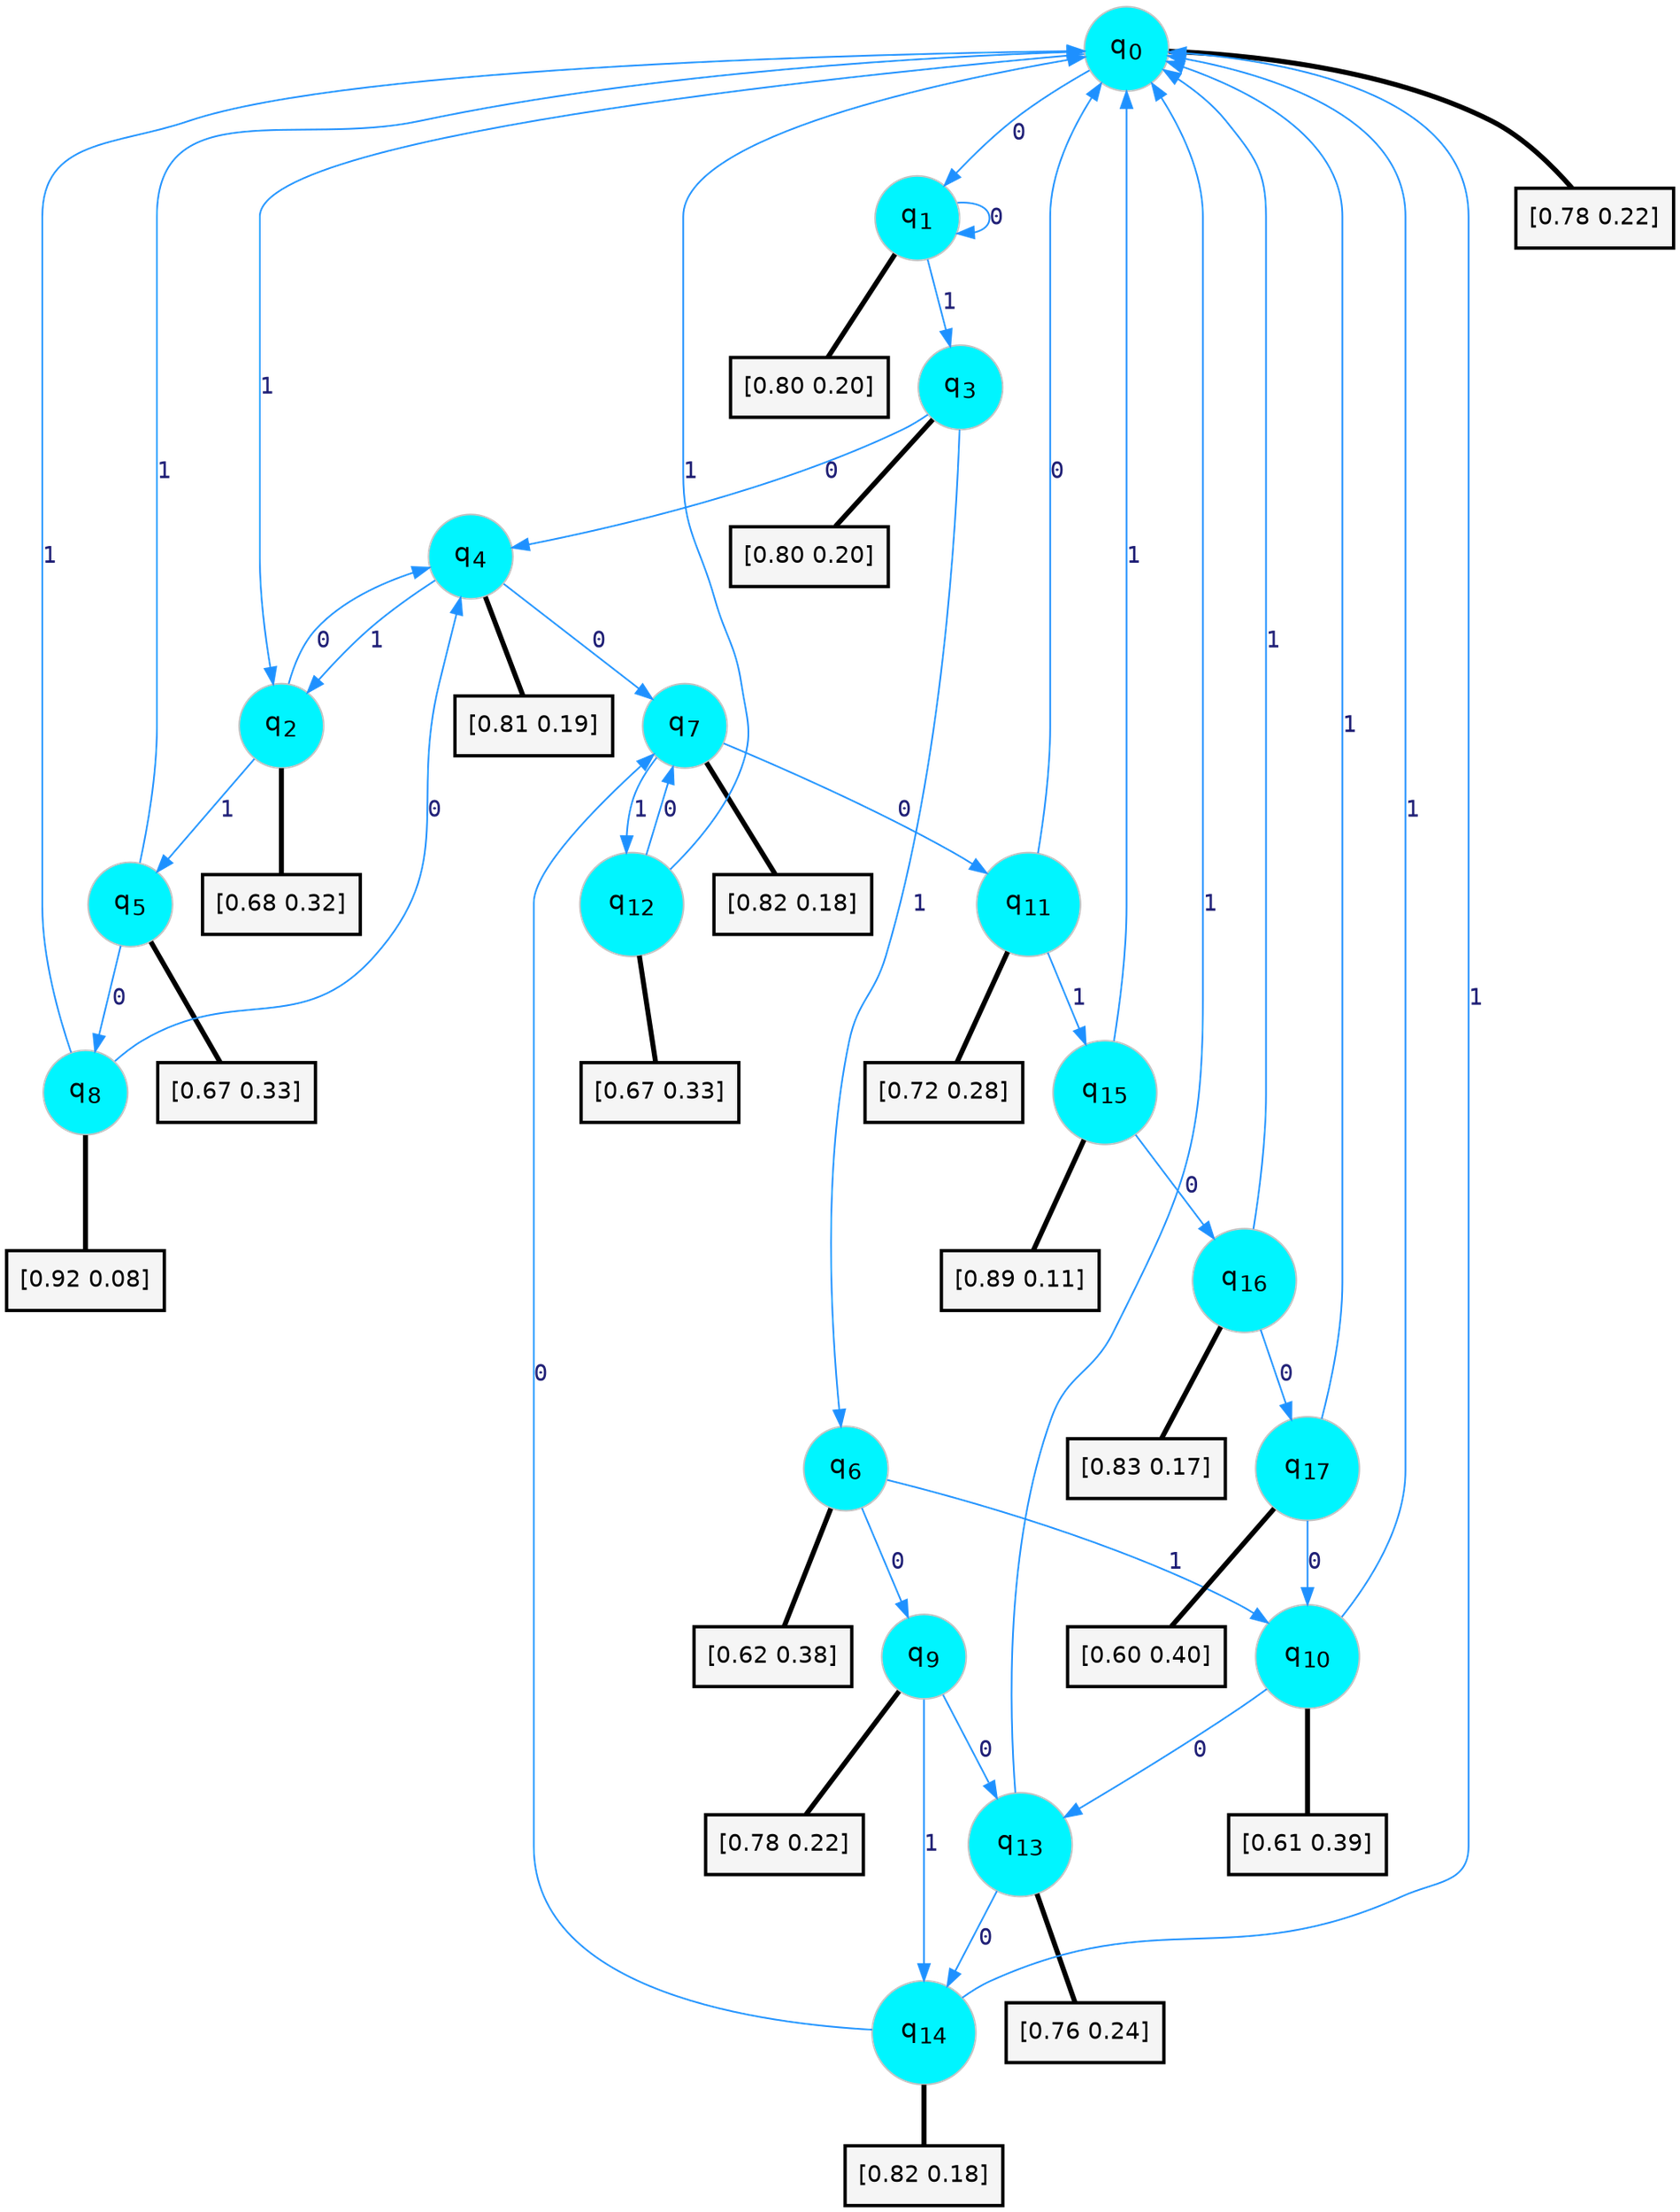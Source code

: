 digraph G {
graph [
bgcolor=transparent, dpi=300, rankdir=TD, size="40,25"];
node [
color=gray, fillcolor=turquoise1, fontcolor=black, fontname=Helvetica, fontsize=16, fontweight=bold, shape=circle, style=filled];
edge [
arrowsize=1, color=dodgerblue1, fontcolor=midnightblue, fontname=courier, fontweight=bold, penwidth=1, style=solid, weight=20];
0[label=<q<SUB>0</SUB>>];
1[label=<q<SUB>1</SUB>>];
2[label=<q<SUB>2</SUB>>];
3[label=<q<SUB>3</SUB>>];
4[label=<q<SUB>4</SUB>>];
5[label=<q<SUB>5</SUB>>];
6[label=<q<SUB>6</SUB>>];
7[label=<q<SUB>7</SUB>>];
8[label=<q<SUB>8</SUB>>];
9[label=<q<SUB>9</SUB>>];
10[label=<q<SUB>10</SUB>>];
11[label=<q<SUB>11</SUB>>];
12[label=<q<SUB>12</SUB>>];
13[label=<q<SUB>13</SUB>>];
14[label=<q<SUB>14</SUB>>];
15[label=<q<SUB>15</SUB>>];
16[label=<q<SUB>16</SUB>>];
17[label=<q<SUB>17</SUB>>];
18[label="[0.78 0.22]", shape=box,fontcolor=black, fontname=Helvetica, fontsize=14, penwidth=2, fillcolor=whitesmoke,color=black];
19[label="[0.80 0.20]", shape=box,fontcolor=black, fontname=Helvetica, fontsize=14, penwidth=2, fillcolor=whitesmoke,color=black];
20[label="[0.68 0.32]", shape=box,fontcolor=black, fontname=Helvetica, fontsize=14, penwidth=2, fillcolor=whitesmoke,color=black];
21[label="[0.80 0.20]", shape=box,fontcolor=black, fontname=Helvetica, fontsize=14, penwidth=2, fillcolor=whitesmoke,color=black];
22[label="[0.81 0.19]", shape=box,fontcolor=black, fontname=Helvetica, fontsize=14, penwidth=2, fillcolor=whitesmoke,color=black];
23[label="[0.67 0.33]", shape=box,fontcolor=black, fontname=Helvetica, fontsize=14, penwidth=2, fillcolor=whitesmoke,color=black];
24[label="[0.62 0.38]", shape=box,fontcolor=black, fontname=Helvetica, fontsize=14, penwidth=2, fillcolor=whitesmoke,color=black];
25[label="[0.82 0.18]", shape=box,fontcolor=black, fontname=Helvetica, fontsize=14, penwidth=2, fillcolor=whitesmoke,color=black];
26[label="[0.92 0.08]", shape=box,fontcolor=black, fontname=Helvetica, fontsize=14, penwidth=2, fillcolor=whitesmoke,color=black];
27[label="[0.78 0.22]", shape=box,fontcolor=black, fontname=Helvetica, fontsize=14, penwidth=2, fillcolor=whitesmoke,color=black];
28[label="[0.61 0.39]", shape=box,fontcolor=black, fontname=Helvetica, fontsize=14, penwidth=2, fillcolor=whitesmoke,color=black];
29[label="[0.72 0.28]", shape=box,fontcolor=black, fontname=Helvetica, fontsize=14, penwidth=2, fillcolor=whitesmoke,color=black];
30[label="[0.67 0.33]", shape=box,fontcolor=black, fontname=Helvetica, fontsize=14, penwidth=2, fillcolor=whitesmoke,color=black];
31[label="[0.76 0.24]", shape=box,fontcolor=black, fontname=Helvetica, fontsize=14, penwidth=2, fillcolor=whitesmoke,color=black];
32[label="[0.82 0.18]", shape=box,fontcolor=black, fontname=Helvetica, fontsize=14, penwidth=2, fillcolor=whitesmoke,color=black];
33[label="[0.89 0.11]", shape=box,fontcolor=black, fontname=Helvetica, fontsize=14, penwidth=2, fillcolor=whitesmoke,color=black];
34[label="[0.83 0.17]", shape=box,fontcolor=black, fontname=Helvetica, fontsize=14, penwidth=2, fillcolor=whitesmoke,color=black];
35[label="[0.60 0.40]", shape=box,fontcolor=black, fontname=Helvetica, fontsize=14, penwidth=2, fillcolor=whitesmoke,color=black];
0->1 [label=0];
0->2 [label=1];
0->18 [arrowhead=none, penwidth=3,color=black];
1->1 [label=0];
1->3 [label=1];
1->19 [arrowhead=none, penwidth=3,color=black];
2->4 [label=0];
2->5 [label=1];
2->20 [arrowhead=none, penwidth=3,color=black];
3->4 [label=0];
3->6 [label=1];
3->21 [arrowhead=none, penwidth=3,color=black];
4->7 [label=0];
4->2 [label=1];
4->22 [arrowhead=none, penwidth=3,color=black];
5->8 [label=0];
5->0 [label=1];
5->23 [arrowhead=none, penwidth=3,color=black];
6->9 [label=0];
6->10 [label=1];
6->24 [arrowhead=none, penwidth=3,color=black];
7->11 [label=0];
7->12 [label=1];
7->25 [arrowhead=none, penwidth=3,color=black];
8->4 [label=0];
8->0 [label=1];
8->26 [arrowhead=none, penwidth=3,color=black];
9->13 [label=0];
9->14 [label=1];
9->27 [arrowhead=none, penwidth=3,color=black];
10->13 [label=0];
10->0 [label=1];
10->28 [arrowhead=none, penwidth=3,color=black];
11->0 [label=0];
11->15 [label=1];
11->29 [arrowhead=none, penwidth=3,color=black];
12->7 [label=0];
12->0 [label=1];
12->30 [arrowhead=none, penwidth=3,color=black];
13->14 [label=0];
13->0 [label=1];
13->31 [arrowhead=none, penwidth=3,color=black];
14->7 [label=0];
14->0 [label=1];
14->32 [arrowhead=none, penwidth=3,color=black];
15->16 [label=0];
15->0 [label=1];
15->33 [arrowhead=none, penwidth=3,color=black];
16->17 [label=0];
16->0 [label=1];
16->34 [arrowhead=none, penwidth=3,color=black];
17->10 [label=0];
17->0 [label=1];
17->35 [arrowhead=none, penwidth=3,color=black];
}
